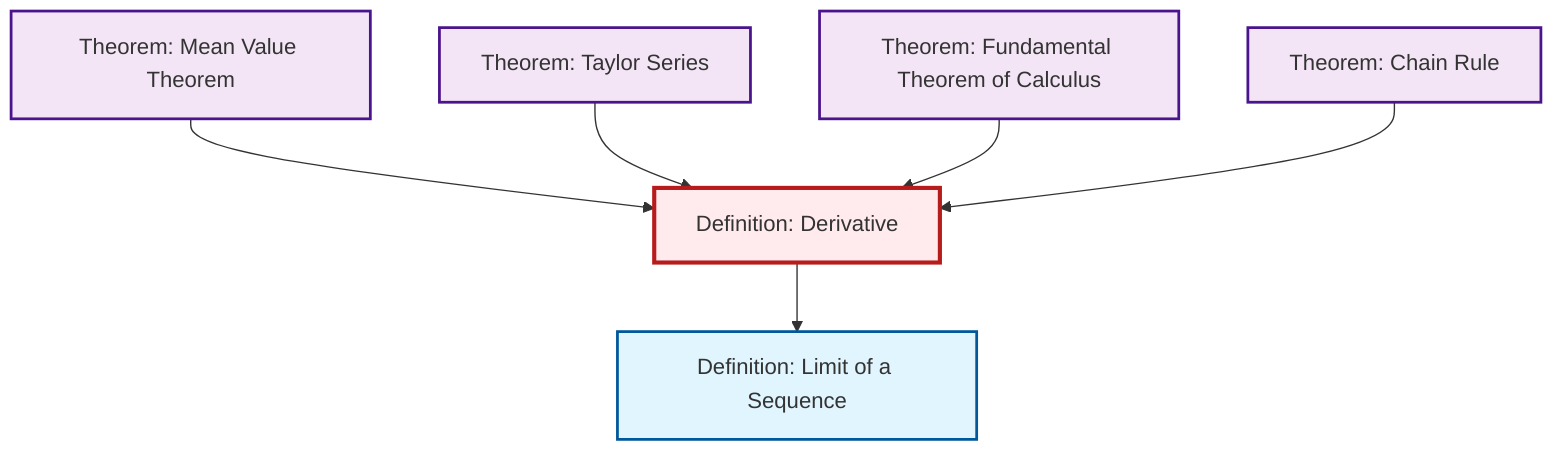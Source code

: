 graph TD
    classDef definition fill:#e1f5fe,stroke:#01579b,stroke-width:2px
    classDef theorem fill:#f3e5f5,stroke:#4a148c,stroke-width:2px
    classDef axiom fill:#fff3e0,stroke:#e65100,stroke-width:2px
    classDef example fill:#e8f5e9,stroke:#1b5e20,stroke-width:2px
    classDef current fill:#ffebee,stroke:#b71c1c,stroke-width:3px
    def-derivative["Definition: Derivative"]:::definition
    thm-mean-value["Theorem: Mean Value Theorem"]:::theorem
    thm-chain-rule["Theorem: Chain Rule"]:::theorem
    thm-fundamental-calculus["Theorem: Fundamental Theorem of Calculus"]:::theorem
    thm-taylor-series["Theorem: Taylor Series"]:::theorem
    def-limit["Definition: Limit of a Sequence"]:::definition
    thm-mean-value --> def-derivative
    thm-taylor-series --> def-derivative
    def-derivative --> def-limit
    thm-fundamental-calculus --> def-derivative
    thm-chain-rule --> def-derivative
    class def-derivative current